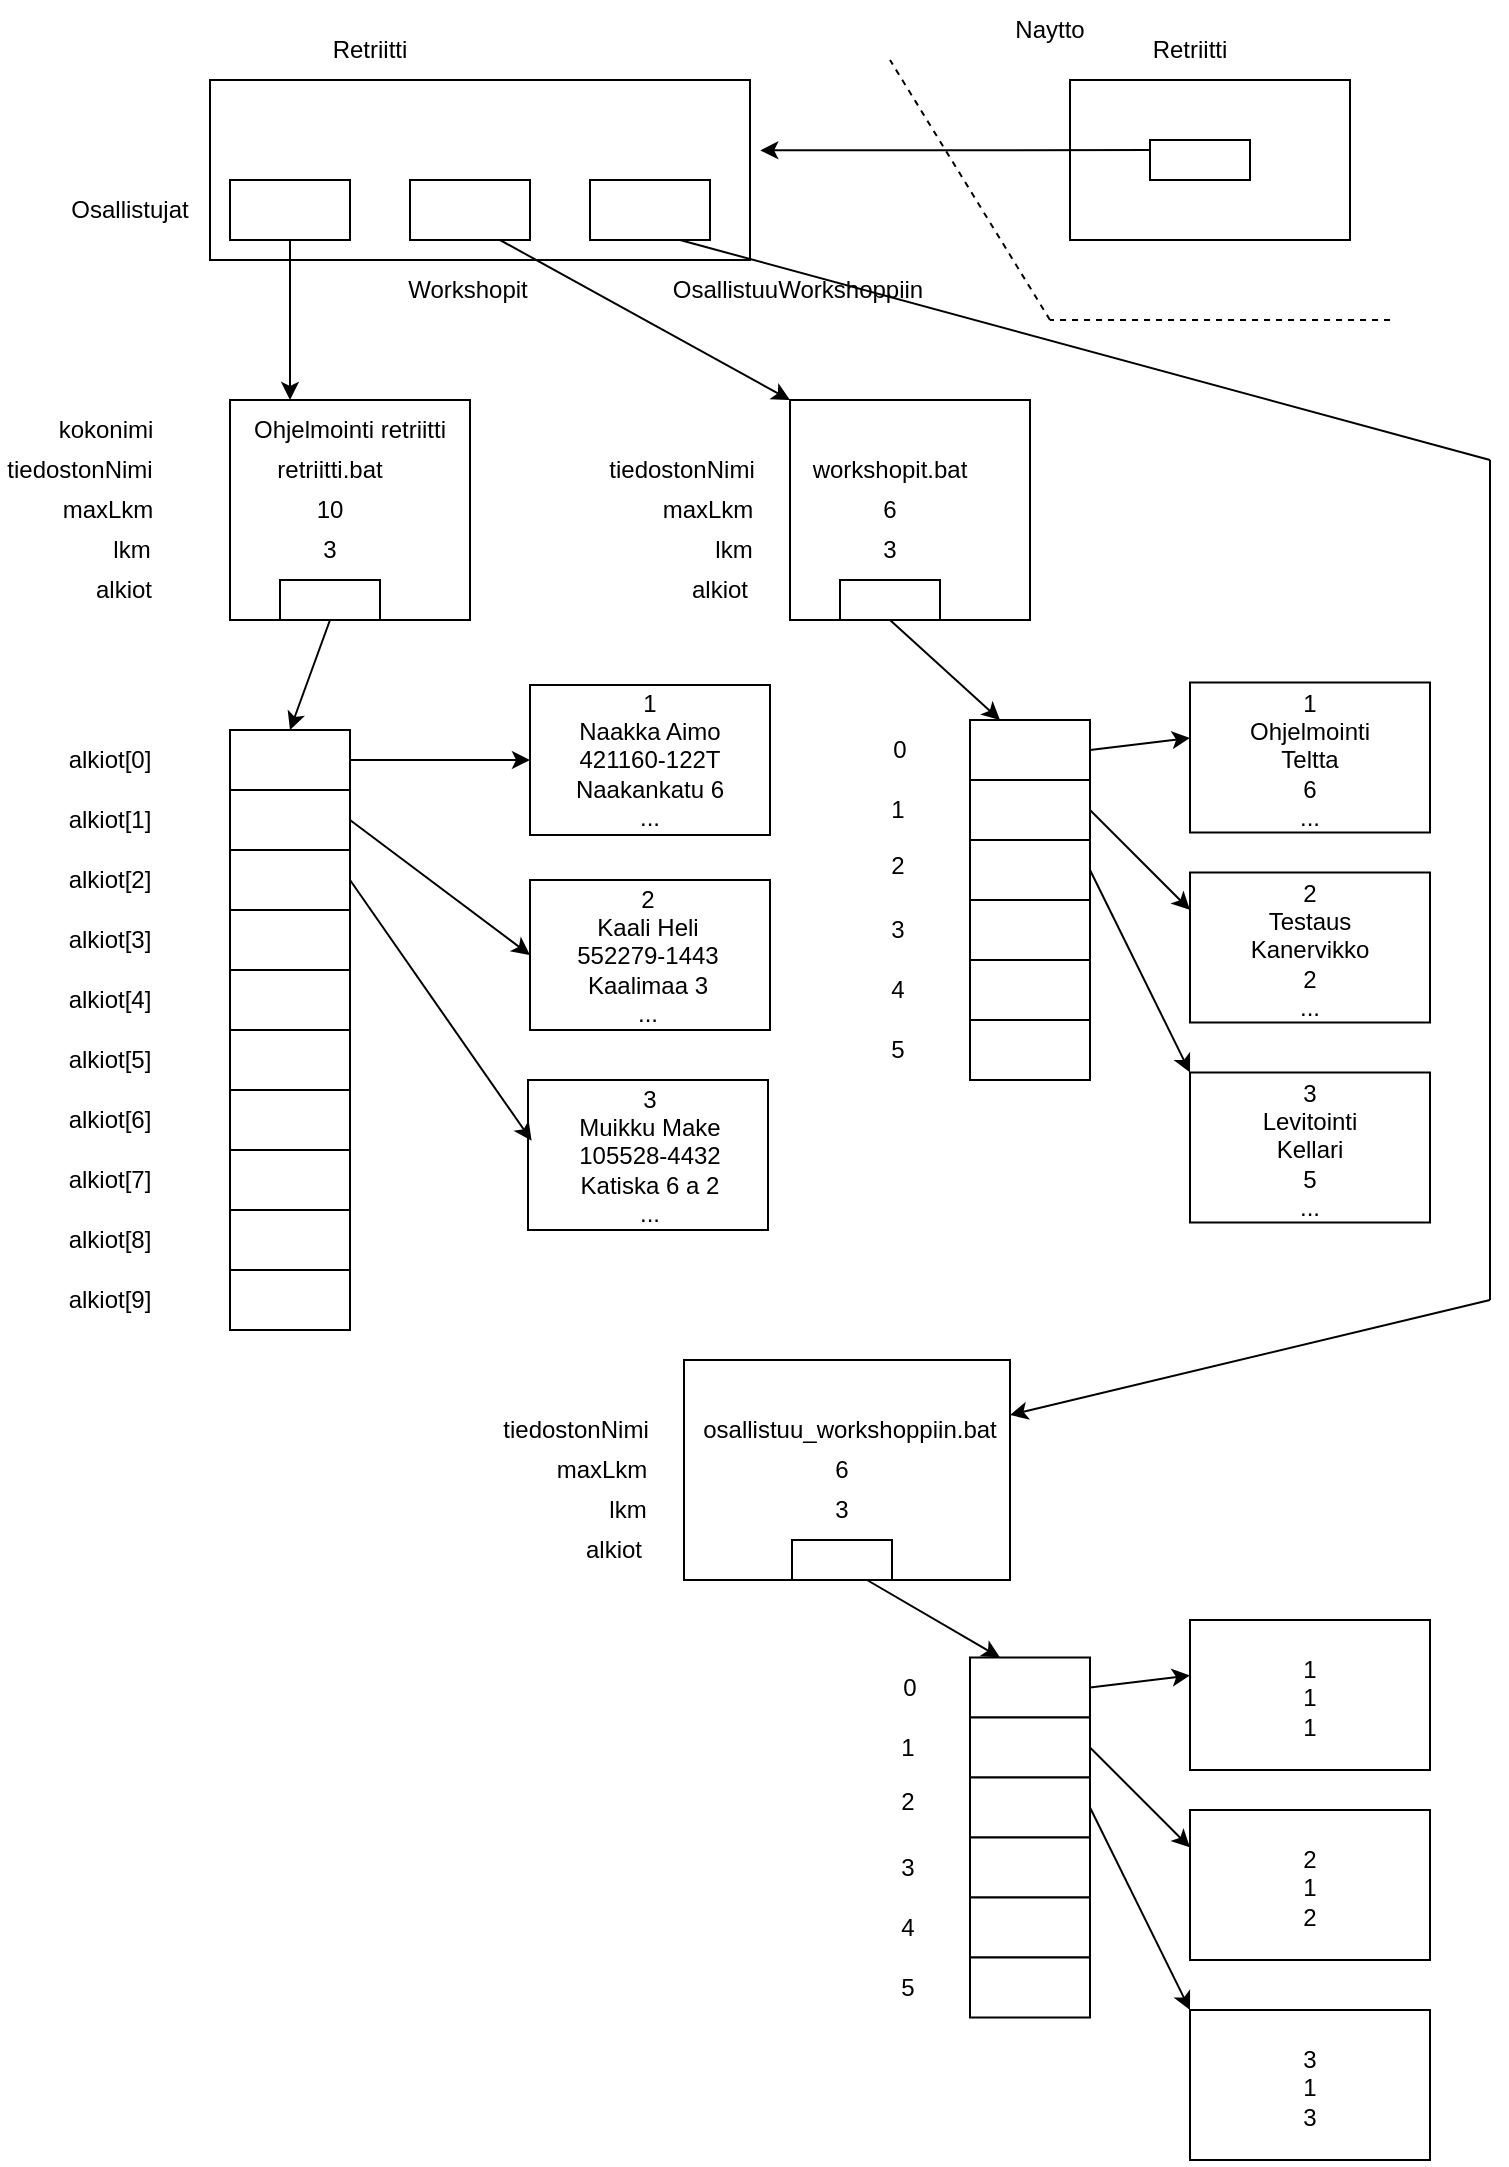 <mxfile version="16.5.1" type="device"><diagram id="Mmqz316m3fJ7FH426WuO" name="Sivu-1"><mxGraphModel dx="1278" dy="649" grid="1" gridSize="10" guides="1" tooltips="1" connect="1" arrows="1" fold="1" page="1" pageScale="1" pageWidth="827" pageHeight="1169" math="0" shadow="0"><root><mxCell id="0"/><mxCell id="1" parent="0"/><mxCell id="rIq9WY1Twpq0BEaUXPf9-10" value="" style="rounded=0;whiteSpace=wrap;html=1;" parent="1" vertex="1"><mxGeometry x="160" y="240" width="120" height="110" as="geometry"/></mxCell><mxCell id="rIq9WY1Twpq0BEaUXPf9-1" value="" style="rounded=0;whiteSpace=wrap;html=1;" parent="1" vertex="1"><mxGeometry x="150" y="80" width="270" height="90" as="geometry"/></mxCell><mxCell id="rIq9WY1Twpq0BEaUXPf9-2" value="Retriitti" style="text;html=1;strokeColor=none;fillColor=none;align=center;verticalAlign=middle;whiteSpace=wrap;rounded=0;" parent="1" vertex="1"><mxGeometry x="200" y="50" width="60" height="30" as="geometry"/></mxCell><mxCell id="rIq9WY1Twpq0BEaUXPf9-3" value="" style="rounded=0;whiteSpace=wrap;html=1;" parent="1" vertex="1"><mxGeometry x="160" y="130" width="60" height="30" as="geometry"/></mxCell><mxCell id="rIq9WY1Twpq0BEaUXPf9-4" value="" style="rounded=0;whiteSpace=wrap;html=1;" parent="1" vertex="1"><mxGeometry x="250" y="130" width="60" height="30" as="geometry"/></mxCell><mxCell id="rIq9WY1Twpq0BEaUXPf9-5" value="Osallistujat" style="text;html=1;strokeColor=none;fillColor=none;align=center;verticalAlign=middle;whiteSpace=wrap;rounded=0;" parent="1" vertex="1"><mxGeometry x="80" y="130" width="60" height="30" as="geometry"/></mxCell><mxCell id="rIq9WY1Twpq0BEaUXPf9-6" value="Workshopit" style="text;html=1;strokeColor=none;fillColor=none;align=center;verticalAlign=middle;whiteSpace=wrap;rounded=0;" parent="1" vertex="1"><mxGeometry x="249" y="170" width="60" height="30" as="geometry"/></mxCell><mxCell id="rIq9WY1Twpq0BEaUXPf9-9" value="Ohjelmointi retriitti" style="text;html=1;strokeColor=none;fillColor=none;align=center;verticalAlign=middle;whiteSpace=wrap;rounded=0;" parent="1" vertex="1"><mxGeometry x="160" y="240" width="120" height="30" as="geometry"/></mxCell><mxCell id="rIq9WY1Twpq0BEaUXPf9-12" value="retriitti.bat" style="text;html=1;strokeColor=none;fillColor=none;align=center;verticalAlign=middle;whiteSpace=wrap;rounded=0;" parent="1" vertex="1"><mxGeometry x="180" y="260" width="60" height="30" as="geometry"/></mxCell><mxCell id="rIq9WY1Twpq0BEaUXPf9-14" value="10" style="text;html=1;strokeColor=none;fillColor=none;align=center;verticalAlign=middle;whiteSpace=wrap;rounded=0;" parent="1" vertex="1"><mxGeometry x="180" y="280" width="60" height="30" as="geometry"/></mxCell><mxCell id="rIq9WY1Twpq0BEaUXPf9-16" value="3" style="text;html=1;strokeColor=none;fillColor=none;align=center;verticalAlign=middle;whiteSpace=wrap;rounded=0;" parent="1" vertex="1"><mxGeometry x="180" y="300" width="60" height="30" as="geometry"/></mxCell><mxCell id="rIq9WY1Twpq0BEaUXPf9-19" value="" style="rounded=0;whiteSpace=wrap;html=1;" parent="1" vertex="1"><mxGeometry x="185" y="330" width="50" height="20" as="geometry"/></mxCell><mxCell id="rIq9WY1Twpq0BEaUXPf9-20" value="" style="endArrow=classic;html=1;rounded=0;entryX=0.25;entryY=0;entryDx=0;entryDy=0;" parent="1" source="rIq9WY1Twpq0BEaUXPf9-3" target="rIq9WY1Twpq0BEaUXPf9-9" edge="1"><mxGeometry width="50" height="50" relative="1" as="geometry"><mxPoint x="270" y="330" as="sourcePoint"/><mxPoint x="320" y="280" as="targetPoint"/></mxGeometry></mxCell><mxCell id="rIq9WY1Twpq0BEaUXPf9-21" value="" style="rounded=0;whiteSpace=wrap;html=1;" parent="1" vertex="1"><mxGeometry x="160" y="405" width="60" height="30" as="geometry"/></mxCell><mxCell id="rIq9WY1Twpq0BEaUXPf9-22" value="" style="rounded=0;whiteSpace=wrap;html=1;" parent="1" vertex="1"><mxGeometry x="160" y="435" width="60" height="30" as="geometry"/></mxCell><mxCell id="rIq9WY1Twpq0BEaUXPf9-23" value="" style="rounded=0;whiteSpace=wrap;html=1;" parent="1" vertex="1"><mxGeometry x="160" y="615" width="60" height="30" as="geometry"/></mxCell><mxCell id="rIq9WY1Twpq0BEaUXPf9-24" value="" style="rounded=0;whiteSpace=wrap;html=1;" parent="1" vertex="1"><mxGeometry x="160" y="465" width="60" height="30" as="geometry"/></mxCell><mxCell id="rIq9WY1Twpq0BEaUXPf9-25" value="" style="rounded=0;whiteSpace=wrap;html=1;" parent="1" vertex="1"><mxGeometry x="160" y="585" width="60" height="30" as="geometry"/></mxCell><mxCell id="rIq9WY1Twpq0BEaUXPf9-26" value="" style="rounded=0;whiteSpace=wrap;html=1;" parent="1" vertex="1"><mxGeometry x="160" y="495" width="60" height="30" as="geometry"/></mxCell><mxCell id="rIq9WY1Twpq0BEaUXPf9-27" value="" style="rounded=0;whiteSpace=wrap;html=1;" parent="1" vertex="1"><mxGeometry x="160" y="525" width="60" height="30" as="geometry"/></mxCell><mxCell id="rIq9WY1Twpq0BEaUXPf9-28" value="" style="rounded=0;whiteSpace=wrap;html=1;" parent="1" vertex="1"><mxGeometry x="160" y="555" width="60" height="30" as="geometry"/></mxCell><mxCell id="rIq9WY1Twpq0BEaUXPf9-30" value="" style="rounded=0;whiteSpace=wrap;html=1;" parent="1" vertex="1"><mxGeometry x="160" y="645" width="60" height="30" as="geometry"/></mxCell><mxCell id="rIq9WY1Twpq0BEaUXPf9-31" value="" style="rounded=0;whiteSpace=wrap;html=1;" parent="1" vertex="1"><mxGeometry x="160" y="675" width="60" height="30" as="geometry"/></mxCell><mxCell id="rIq9WY1Twpq0BEaUXPf9-32" value="alkiot[0]" style="text;html=1;strokeColor=none;fillColor=none;align=center;verticalAlign=middle;whiteSpace=wrap;rounded=0;" parent="1" vertex="1"><mxGeometry x="70" y="405" width="60" height="30" as="geometry"/></mxCell><mxCell id="rIq9WY1Twpq0BEaUXPf9-33" value="alkiot[1]" style="text;html=1;strokeColor=none;fillColor=none;align=center;verticalAlign=middle;whiteSpace=wrap;rounded=0;" parent="1" vertex="1"><mxGeometry x="70" y="435" width="60" height="30" as="geometry"/></mxCell><mxCell id="rIq9WY1Twpq0BEaUXPf9-34" value="alkiot[2]" style="text;html=1;strokeColor=none;fillColor=none;align=center;verticalAlign=middle;whiteSpace=wrap;rounded=0;" parent="1" vertex="1"><mxGeometry x="70" y="465" width="60" height="30" as="geometry"/></mxCell><mxCell id="rIq9WY1Twpq0BEaUXPf9-35" value="alkiot[3]" style="text;html=1;strokeColor=none;fillColor=none;align=center;verticalAlign=middle;whiteSpace=wrap;rounded=0;" parent="1" vertex="1"><mxGeometry x="70" y="495" width="60" height="30" as="geometry"/></mxCell><mxCell id="rIq9WY1Twpq0BEaUXPf9-36" value="alkiot[4]" style="text;html=1;strokeColor=none;fillColor=none;align=center;verticalAlign=middle;whiteSpace=wrap;rounded=0;" parent="1" vertex="1"><mxGeometry x="70" y="525" width="60" height="30" as="geometry"/></mxCell><mxCell id="rIq9WY1Twpq0BEaUXPf9-37" value="alkiot[5]" style="text;html=1;strokeColor=none;fillColor=none;align=center;verticalAlign=middle;whiteSpace=wrap;rounded=0;" parent="1" vertex="1"><mxGeometry x="70" y="555" width="60" height="30" as="geometry"/></mxCell><mxCell id="rIq9WY1Twpq0BEaUXPf9-38" value="alkiot[6]" style="text;html=1;strokeColor=none;fillColor=none;align=center;verticalAlign=middle;whiteSpace=wrap;rounded=0;" parent="1" vertex="1"><mxGeometry x="70" y="585" width="60" height="30" as="geometry"/></mxCell><mxCell id="rIq9WY1Twpq0BEaUXPf9-39" value="alkiot[7]" style="text;html=1;strokeColor=none;fillColor=none;align=center;verticalAlign=middle;whiteSpace=wrap;rounded=0;" parent="1" vertex="1"><mxGeometry x="70" y="615" width="60" height="30" as="geometry"/></mxCell><mxCell id="rIq9WY1Twpq0BEaUXPf9-40" value="alkiot[8]" style="text;html=1;strokeColor=none;fillColor=none;align=center;verticalAlign=middle;whiteSpace=wrap;rounded=0;" parent="1" vertex="1"><mxGeometry x="70" y="645" width="60" height="30" as="geometry"/></mxCell><mxCell id="rIq9WY1Twpq0BEaUXPf9-41" value="alkiot[9]" style="text;html=1;strokeColor=none;fillColor=none;align=center;verticalAlign=middle;whiteSpace=wrap;rounded=0;" parent="1" vertex="1"><mxGeometry x="70" y="675" width="60" height="30" as="geometry"/></mxCell><mxCell id="rIq9WY1Twpq0BEaUXPf9-42" value="" style="rounded=0;whiteSpace=wrap;html=1;" parent="1" vertex="1"><mxGeometry x="310" y="382.5" width="120" height="75" as="geometry"/></mxCell><mxCell id="rIq9WY1Twpq0BEaUXPf9-43" value="1&lt;br&gt;Naakka Aimo&lt;br&gt;421160-122T&lt;br&gt;Naakankatu 6&lt;br&gt;..." style="text;html=1;strokeColor=none;fillColor=none;align=center;verticalAlign=middle;whiteSpace=wrap;rounded=0;" parent="1" vertex="1"><mxGeometry x="325" y="390" width="90" height="60" as="geometry"/></mxCell><mxCell id="rIq9WY1Twpq0BEaUXPf9-44" value="" style="endArrow=classic;html=1;rounded=0;exitX=0.5;exitY=1;exitDx=0;exitDy=0;entryX=0.5;entryY=0;entryDx=0;entryDy=0;" parent="1" source="rIq9WY1Twpq0BEaUXPf9-19" target="rIq9WY1Twpq0BEaUXPf9-21" edge="1"><mxGeometry width="50" height="50" relative="1" as="geometry"><mxPoint x="370" y="490" as="sourcePoint"/><mxPoint x="420" y="440" as="targetPoint"/></mxGeometry></mxCell><mxCell id="rIq9WY1Twpq0BEaUXPf9-45" value="" style="endArrow=classic;html=1;rounded=0;entryX=0;entryY=0.5;entryDx=0;entryDy=0;" parent="1" source="rIq9WY1Twpq0BEaUXPf9-21" target="rIq9WY1Twpq0BEaUXPf9-42" edge="1"><mxGeometry width="50" height="50" relative="1" as="geometry"><mxPoint x="370" y="490" as="sourcePoint"/><mxPoint x="420" y="440" as="targetPoint"/></mxGeometry></mxCell><mxCell id="rIq9WY1Twpq0BEaUXPf9-46" value="" style="rounded=0;whiteSpace=wrap;html=1;" parent="1" vertex="1"><mxGeometry x="310" y="480" width="120" height="75" as="geometry"/></mxCell><mxCell id="rIq9WY1Twpq0BEaUXPf9-47" value="2&lt;br&gt;Kaali Heli&lt;br&gt;552279-1443&lt;br&gt;Kaalimaa 3&lt;br&gt;..." style="text;html=1;strokeColor=none;fillColor=none;align=center;verticalAlign=middle;whiteSpace=wrap;rounded=0;" parent="1" vertex="1"><mxGeometry x="324" y="487.5" width="90" height="60" as="geometry"/></mxCell><mxCell id="rIq9WY1Twpq0BEaUXPf9-48" value="" style="endArrow=classic;html=1;rounded=0;exitX=1;exitY=0.5;exitDx=0;exitDy=0;entryX=0;entryY=0.5;entryDx=0;entryDy=0;" parent="1" source="rIq9WY1Twpq0BEaUXPf9-22" target="rIq9WY1Twpq0BEaUXPf9-46" edge="1"><mxGeometry width="50" height="50" relative="1" as="geometry"><mxPoint x="370" y="480" as="sourcePoint"/><mxPoint x="420" y="430" as="targetPoint"/></mxGeometry></mxCell><mxCell id="rIq9WY1Twpq0BEaUXPf9-49" value="" style="rounded=0;whiteSpace=wrap;html=1;" parent="1" vertex="1"><mxGeometry x="309" y="580" width="120" height="75" as="geometry"/></mxCell><mxCell id="rIq9WY1Twpq0BEaUXPf9-50" value="3&lt;br&gt;Muikku Make&lt;br&gt;105528-4432&lt;br&gt;Katiska 6 a 2&lt;br&gt;..." style="text;html=1;strokeColor=none;fillColor=none;align=center;verticalAlign=middle;whiteSpace=wrap;rounded=0;" parent="1" vertex="1"><mxGeometry x="325" y="587.5" width="90" height="60" as="geometry"/></mxCell><mxCell id="rIq9WY1Twpq0BEaUXPf9-51" value="" style="rounded=0;whiteSpace=wrap;html=1;" parent="1" vertex="1"><mxGeometry x="440" y="240" width="120" height="110" as="geometry"/></mxCell><mxCell id="rIq9WY1Twpq0BEaUXPf9-52" value="tiedostonNimi" style="text;html=1;strokeColor=none;fillColor=none;align=center;verticalAlign=middle;whiteSpace=wrap;rounded=0;" parent="1" vertex="1"><mxGeometry x="356" y="260" width="60" height="30" as="geometry"/></mxCell><mxCell id="rIq9WY1Twpq0BEaUXPf9-8" value="kokonimi" style="text;html=1;strokeColor=none;fillColor=none;align=center;verticalAlign=middle;whiteSpace=wrap;rounded=0;" parent="1" vertex="1"><mxGeometry x="68" y="240" width="60" height="30" as="geometry"/></mxCell><mxCell id="rIq9WY1Twpq0BEaUXPf9-11" value="tiedostonNimi" style="text;html=1;strokeColor=none;fillColor=none;align=center;verticalAlign=middle;whiteSpace=wrap;rounded=0;" parent="1" vertex="1"><mxGeometry x="45" y="260" width="80" height="30" as="geometry"/></mxCell><mxCell id="rIq9WY1Twpq0BEaUXPf9-13" value="maxLkm&lt;span style=&quot;color: rgba(0 , 0 , 0 , 0) ; font-family: monospace ; font-size: 0px&quot;&gt;%3CmxGraphModel%3E%3Croot%3E%3CmxCell%20id%3D%220%22%2F%3E%3CmxCell%20id%3D%221%22%20parent%3D%220%22%2F%3E%3CmxCell%20id%3D%222%22%20value%3D%22%22%20style%3D%22rounded%3D0%3BwhiteSpace%3Dwrap%3Bhtml%3D1%3B%22%20vertex%3D%221%22%20parent%3D%221%22%3E%3CmxGeometry%20x%3D%22170%22%20y%3D%22320%22%20width%3D%2260%22%20height%3D%2230%22%20as%3D%22geometry%22%2F%3E%3C%2FmxCell%3E%3C%2Froot%3E%3C%2FmxGraphModel%3E&lt;/span&gt;" style="text;html=1;strokeColor=none;fillColor=none;align=center;verticalAlign=middle;whiteSpace=wrap;rounded=0;" parent="1" vertex="1"><mxGeometry x="69" y="280" width="60" height="30" as="geometry"/></mxCell><mxCell id="rIq9WY1Twpq0BEaUXPf9-15" value="lkm" style="text;html=1;strokeColor=none;fillColor=none;align=center;verticalAlign=middle;whiteSpace=wrap;rounded=0;" parent="1" vertex="1"><mxGeometry x="81" y="300" width="60" height="30" as="geometry"/></mxCell><mxCell id="rIq9WY1Twpq0BEaUXPf9-17" value="alkiot" style="text;html=1;strokeColor=none;fillColor=none;align=center;verticalAlign=middle;whiteSpace=wrap;rounded=0;" parent="1" vertex="1"><mxGeometry x="77" y="320" width="60" height="30" as="geometry"/></mxCell><mxCell id="rIq9WY1Twpq0BEaUXPf9-53" value="maxLkm&lt;span style=&quot;color: rgba(0 , 0 , 0 , 0) ; font-family: monospace ; font-size: 0px&quot;&gt;%3CmxGraphModel%3E%3Croot%3E%3CmxCell%20id%3D%220%22%2F%3E%3CmxCell%20id%3D%221%22%20parent%3D%220%22%2F%3E%3CmxCell%20id%3D%222%22%20value%3D%22%22%20style%3D%22rounded%3D0%3BwhiteSpace%3Dwrap%3Bhtml%3D1%3B%22%20vertex%3D%221%22%20parent%3D%221%22%3E%3CmxGeometry%20x%3D%22170%22%20y%3D%22320%22%20width%3D%2260%22%20height%3D%2230%22%20as%3D%22geometry%22%2F%3E%3C%2FmxCell%3E%3C%2Froot%3E%3C%2FmxGraphModel%3E&lt;/span&gt;" style="text;html=1;strokeColor=none;fillColor=none;align=center;verticalAlign=middle;whiteSpace=wrap;rounded=0;" parent="1" vertex="1"><mxGeometry x="369" y="280" width="60" height="30" as="geometry"/></mxCell><mxCell id="rIq9WY1Twpq0BEaUXPf9-54" value="lkm" style="text;html=1;strokeColor=none;fillColor=none;align=center;verticalAlign=middle;whiteSpace=wrap;rounded=0;" parent="1" vertex="1"><mxGeometry x="382" y="300" width="60" height="30" as="geometry"/></mxCell><mxCell id="rIq9WY1Twpq0BEaUXPf9-55" value="alkiot" style="text;html=1;strokeColor=none;fillColor=none;align=center;verticalAlign=middle;whiteSpace=wrap;rounded=0;" parent="1" vertex="1"><mxGeometry x="375" y="320" width="60" height="30" as="geometry"/></mxCell><mxCell id="rIq9WY1Twpq0BEaUXPf9-56" value="workshopit.bat" style="text;html=1;strokeColor=none;fillColor=none;align=center;verticalAlign=middle;whiteSpace=wrap;rounded=0;" parent="1" vertex="1"><mxGeometry x="460" y="260" width="60" height="30" as="geometry"/></mxCell><mxCell id="rIq9WY1Twpq0BEaUXPf9-57" value="6" style="text;html=1;strokeColor=none;fillColor=none;align=center;verticalAlign=middle;whiteSpace=wrap;rounded=0;" parent="1" vertex="1"><mxGeometry x="460" y="280" width="60" height="30" as="geometry"/></mxCell><mxCell id="rIq9WY1Twpq0BEaUXPf9-58" value="3" style="text;html=1;strokeColor=none;fillColor=none;align=center;verticalAlign=middle;whiteSpace=wrap;rounded=0;" parent="1" vertex="1"><mxGeometry x="460" y="300" width="60" height="30" as="geometry"/></mxCell><mxCell id="rIq9WY1Twpq0BEaUXPf9-59" value="" style="rounded=0;whiteSpace=wrap;html=1;" parent="1" vertex="1"><mxGeometry x="465" y="330" width="50" height="20" as="geometry"/></mxCell><mxCell id="rIq9WY1Twpq0BEaUXPf9-60" value="" style="rounded=0;whiteSpace=wrap;html=1;" parent="1" vertex="1"><mxGeometry x="530" y="400" width="60" height="30" as="geometry"/></mxCell><mxCell id="rIq9WY1Twpq0BEaUXPf9-61" value="" style="rounded=0;whiteSpace=wrap;html=1;" parent="1" vertex="1"><mxGeometry x="530" y="430" width="60" height="30" as="geometry"/></mxCell><mxCell id="rIq9WY1Twpq0BEaUXPf9-62" value="" style="rounded=0;whiteSpace=wrap;html=1;" parent="1" vertex="1"><mxGeometry x="530" y="460" width="60" height="30" as="geometry"/></mxCell><mxCell id="rIq9WY1Twpq0BEaUXPf9-63" value="" style="rounded=0;whiteSpace=wrap;html=1;" parent="1" vertex="1"><mxGeometry x="530" y="490" width="60" height="30" as="geometry"/></mxCell><mxCell id="rIq9WY1Twpq0BEaUXPf9-64" value="" style="rounded=0;whiteSpace=wrap;html=1;" parent="1" vertex="1"><mxGeometry x="530" y="520" width="60" height="30" as="geometry"/></mxCell><mxCell id="rIq9WY1Twpq0BEaUXPf9-65" value="" style="rounded=0;whiteSpace=wrap;html=1;" parent="1" vertex="1"><mxGeometry x="530" y="550" width="60" height="30" as="geometry"/></mxCell><mxCell id="rIq9WY1Twpq0BEaUXPf9-66" value="0" style="text;html=1;strokeColor=none;fillColor=none;align=center;verticalAlign=middle;whiteSpace=wrap;rounded=0;" parent="1" vertex="1"><mxGeometry x="465" y="400" width="60" height="30" as="geometry"/></mxCell><mxCell id="rIq9WY1Twpq0BEaUXPf9-68" value="2" style="text;html=1;strokeColor=none;fillColor=none;align=center;verticalAlign=middle;whiteSpace=wrap;rounded=0;" parent="1" vertex="1"><mxGeometry x="464" y="457.5" width="60" height="30" as="geometry"/></mxCell><mxCell id="rIq9WY1Twpq0BEaUXPf9-69" value="3" style="text;html=1;strokeColor=none;fillColor=none;align=center;verticalAlign=middle;whiteSpace=wrap;rounded=0;" parent="1" vertex="1"><mxGeometry x="464" y="490" width="60" height="30" as="geometry"/></mxCell><mxCell id="rIq9WY1Twpq0BEaUXPf9-70" value="4" style="text;html=1;strokeColor=none;fillColor=none;align=center;verticalAlign=middle;whiteSpace=wrap;rounded=0;" parent="1" vertex="1"><mxGeometry x="464" y="520" width="60" height="30" as="geometry"/></mxCell><mxCell id="rIq9WY1Twpq0BEaUXPf9-71" value="5" style="text;html=1;strokeColor=none;fillColor=none;align=center;verticalAlign=middle;whiteSpace=wrap;rounded=0;" parent="1" vertex="1"><mxGeometry x="464" y="550" width="60" height="30" as="geometry"/></mxCell><mxCell id="rIq9WY1Twpq0BEaUXPf9-75" value="1" style="text;html=1;strokeColor=none;fillColor=none;align=center;verticalAlign=middle;whiteSpace=wrap;rounded=0;" parent="1" vertex="1"><mxGeometry x="464" y="430" width="60" height="30" as="geometry"/></mxCell><mxCell id="rIq9WY1Twpq0BEaUXPf9-76" value="" style="rounded=0;whiteSpace=wrap;html=1;" parent="1" vertex="1"><mxGeometry x="640" y="381.25" width="120" height="75" as="geometry"/></mxCell><mxCell id="rIq9WY1Twpq0BEaUXPf9-77" value="1&lt;br&gt;Ohjelmointi&lt;br&gt;Teltta&lt;br&gt;6&lt;br&gt;..." style="text;html=1;strokeColor=none;fillColor=none;align=center;verticalAlign=middle;whiteSpace=wrap;rounded=0;" parent="1" vertex="1"><mxGeometry x="670" y="381.25" width="60" height="77.5" as="geometry"/></mxCell><mxCell id="rIq9WY1Twpq0BEaUXPf9-79" value="" style="rounded=0;whiteSpace=wrap;html=1;" parent="1" vertex="1"><mxGeometry x="640" y="476.25" width="120" height="75" as="geometry"/></mxCell><mxCell id="rIq9WY1Twpq0BEaUXPf9-80" value="2&lt;br&gt;Testaus&lt;br&gt;Kanervikko&lt;br&gt;2&lt;br&gt;..." style="text;html=1;strokeColor=none;fillColor=none;align=center;verticalAlign=middle;whiteSpace=wrap;rounded=0;" parent="1" vertex="1"><mxGeometry x="670" y="476.25" width="60" height="77.5" as="geometry"/></mxCell><mxCell id="rIq9WY1Twpq0BEaUXPf9-81" value="" style="rounded=0;whiteSpace=wrap;html=1;" parent="1" vertex="1"><mxGeometry x="640" y="576.25" width="120" height="75" as="geometry"/></mxCell><mxCell id="rIq9WY1Twpq0BEaUXPf9-82" value="3&lt;br&gt;Levitointi&lt;br&gt;Kellari&lt;br&gt;5&lt;br&gt;..." style="text;html=1;strokeColor=none;fillColor=none;align=center;verticalAlign=middle;whiteSpace=wrap;rounded=0;" parent="1" vertex="1"><mxGeometry x="670" y="576.25" width="60" height="77.5" as="geometry"/></mxCell><mxCell id="rIq9WY1Twpq0BEaUXPf9-83" value="" style="endArrow=classic;html=1;rounded=0;exitX=0.75;exitY=1;exitDx=0;exitDy=0;entryX=0;entryY=0;entryDx=0;entryDy=0;" parent="1" source="rIq9WY1Twpq0BEaUXPf9-4" target="rIq9WY1Twpq0BEaUXPf9-51" edge="1"><mxGeometry width="50" height="50" relative="1" as="geometry"><mxPoint x="540" y="460" as="sourcePoint"/><mxPoint x="590" y="410" as="targetPoint"/></mxGeometry></mxCell><mxCell id="rIq9WY1Twpq0BEaUXPf9-84" value="" style="endArrow=classic;html=1;rounded=0;exitX=0.5;exitY=1;exitDx=0;exitDy=0;entryX=0.25;entryY=0;entryDx=0;entryDy=0;" parent="1" source="rIq9WY1Twpq0BEaUXPf9-59" target="rIq9WY1Twpq0BEaUXPf9-60" edge="1"><mxGeometry width="50" height="50" relative="1" as="geometry"><mxPoint x="540" y="460" as="sourcePoint"/><mxPoint x="590" y="410" as="targetPoint"/></mxGeometry></mxCell><mxCell id="rIq9WY1Twpq0BEaUXPf9-86" value="" style="endArrow=classic;html=1;rounded=0;exitX=1;exitY=0.5;exitDx=0;exitDy=0;" parent="1" edge="1"><mxGeometry width="50" height="50" relative="1" as="geometry"><mxPoint x="590" y="415" as="sourcePoint"/><mxPoint x="640" y="409" as="targetPoint"/></mxGeometry></mxCell><mxCell id="rIq9WY1Twpq0BEaUXPf9-87" value="" style="endArrow=classic;html=1;rounded=0;entryX=0;entryY=0.25;entryDx=0;entryDy=0;exitX=1;exitY=0.5;exitDx=0;exitDy=0;" parent="1" source="rIq9WY1Twpq0BEaUXPf9-61" target="rIq9WY1Twpq0BEaUXPf9-79" edge="1"><mxGeometry width="50" height="50" relative="1" as="geometry"><mxPoint x="600" y="425" as="sourcePoint"/><mxPoint x="677.96" y="418.825" as="targetPoint"/></mxGeometry></mxCell><mxCell id="rIq9WY1Twpq0BEaUXPf9-88" value="" style="endArrow=classic;html=1;rounded=0;entryX=0;entryY=0;entryDx=0;entryDy=0;exitX=1;exitY=0.5;exitDx=0;exitDy=0;" parent="1" source="rIq9WY1Twpq0BEaUXPf9-62" target="rIq9WY1Twpq0BEaUXPf9-81" edge="1"><mxGeometry width="50" height="50" relative="1" as="geometry"><mxPoint x="610" y="435" as="sourcePoint"/><mxPoint x="687.96" y="428.825" as="targetPoint"/></mxGeometry></mxCell><mxCell id="rIq9WY1Twpq0BEaUXPf9-89" value="" style="rounded=0;whiteSpace=wrap;html=1;" parent="1" vertex="1"><mxGeometry x="580" y="80" width="140" height="80" as="geometry"/></mxCell><mxCell id="rIq9WY1Twpq0BEaUXPf9-90" value="" style="endArrow=none;dashed=1;html=1;rounded=0;" parent="1" edge="1"><mxGeometry width="50" height="50" relative="1" as="geometry"><mxPoint x="570" y="200" as="sourcePoint"/><mxPoint x="490" y="70" as="targetPoint"/></mxGeometry></mxCell><mxCell id="rIq9WY1Twpq0BEaUXPf9-91" value="" style="endArrow=none;dashed=1;html=1;rounded=0;" parent="1" edge="1"><mxGeometry width="50" height="50" relative="1" as="geometry"><mxPoint x="740" y="200" as="sourcePoint"/><mxPoint x="570" y="200" as="targetPoint"/></mxGeometry></mxCell><mxCell id="rIq9WY1Twpq0BEaUXPf9-92" value="Naytto" style="text;html=1;strokeColor=none;fillColor=none;align=center;verticalAlign=middle;whiteSpace=wrap;rounded=0;" parent="1" vertex="1"><mxGeometry x="540" y="40" width="60" height="30" as="geometry"/></mxCell><mxCell id="rIq9WY1Twpq0BEaUXPf9-93" value="" style="rounded=0;whiteSpace=wrap;html=1;" parent="1" vertex="1"><mxGeometry x="620" y="110" width="50" height="20" as="geometry"/></mxCell><mxCell id="rIq9WY1Twpq0BEaUXPf9-94" value="" style="endArrow=classic;html=1;rounded=0;entryX=1.019;entryY=0.391;entryDx=0;entryDy=0;entryPerimeter=0;exitX=0;exitY=0.25;exitDx=0;exitDy=0;" parent="1" source="rIq9WY1Twpq0BEaUXPf9-93" target="rIq9WY1Twpq0BEaUXPf9-1" edge="1"><mxGeometry width="50" height="50" relative="1" as="geometry"><mxPoint x="570" y="160" as="sourcePoint"/><mxPoint x="620" y="110" as="targetPoint"/></mxGeometry></mxCell><mxCell id="rIq9WY1Twpq0BEaUXPf9-95" value="Retriitti" style="text;html=1;strokeColor=none;fillColor=none;align=center;verticalAlign=middle;whiteSpace=wrap;rounded=0;" parent="1" vertex="1"><mxGeometry x="610" y="50" width="60" height="30" as="geometry"/></mxCell><mxCell id="EauTT6OgbTiiu4kWLFgU-1" value="" style="rounded=0;whiteSpace=wrap;html=1;" parent="1" vertex="1"><mxGeometry x="340" y="130" width="60" height="30" as="geometry"/></mxCell><mxCell id="EauTT6OgbTiiu4kWLFgU-2" value="OsallistuuWorkshoppiin" style="text;html=1;strokeColor=none;fillColor=none;align=center;verticalAlign=middle;whiteSpace=wrap;rounded=0;" parent="1" vertex="1"><mxGeometry x="414" y="170" width="60" height="30" as="geometry"/></mxCell><mxCell id="EauTT6OgbTiiu4kWLFgU-3" value="" style="rounded=0;whiteSpace=wrap;html=1;" parent="1" vertex="1"><mxGeometry x="387" y="720" width="163" height="110" as="geometry"/></mxCell><mxCell id="EauTT6OgbTiiu4kWLFgU-4" value="tiedostonNimi" style="text;html=1;strokeColor=none;fillColor=none;align=center;verticalAlign=middle;whiteSpace=wrap;rounded=0;" parent="1" vertex="1"><mxGeometry x="303" y="740" width="60" height="30" as="geometry"/></mxCell><mxCell id="EauTT6OgbTiiu4kWLFgU-5" value="maxLkm&lt;span style=&quot;color: rgba(0 , 0 , 0 , 0) ; font-family: monospace ; font-size: 0px&quot;&gt;%3CmxGraphModel%3E%3Croot%3E%3CmxCell%20id%3D%220%22%2F%3E%3CmxCell%20id%3D%221%22%20parent%3D%220%22%2F%3E%3CmxCell%20id%3D%222%22%20value%3D%22%22%20style%3D%22rounded%3D0%3BwhiteSpace%3Dwrap%3Bhtml%3D1%3B%22%20vertex%3D%221%22%20parent%3D%221%22%3E%3CmxGeometry%20x%3D%22170%22%20y%3D%22320%22%20width%3D%2260%22%20height%3D%2230%22%20as%3D%22geometry%22%2F%3E%3C%2FmxCell%3E%3C%2Froot%3E%3C%2FmxGraphModel%3E&lt;/span&gt;" style="text;html=1;strokeColor=none;fillColor=none;align=center;verticalAlign=middle;whiteSpace=wrap;rounded=0;" parent="1" vertex="1"><mxGeometry x="316" y="760" width="60" height="30" as="geometry"/></mxCell><mxCell id="EauTT6OgbTiiu4kWLFgU-6" value="lkm" style="text;html=1;strokeColor=none;fillColor=none;align=center;verticalAlign=middle;whiteSpace=wrap;rounded=0;" parent="1" vertex="1"><mxGeometry x="329" y="780" width="60" height="30" as="geometry"/></mxCell><mxCell id="EauTT6OgbTiiu4kWLFgU-7" value="alkiot" style="text;html=1;strokeColor=none;fillColor=none;align=center;verticalAlign=middle;whiteSpace=wrap;rounded=0;" parent="1" vertex="1"><mxGeometry x="322" y="800" width="60" height="30" as="geometry"/></mxCell><mxCell id="EauTT6OgbTiiu4kWLFgU-8" value="osallistuu_workshoppiin.bat" style="text;html=1;strokeColor=none;fillColor=none;align=center;verticalAlign=middle;whiteSpace=wrap;rounded=0;" parent="1" vertex="1"><mxGeometry x="440" y="740" width="60" height="30" as="geometry"/></mxCell><mxCell id="EauTT6OgbTiiu4kWLFgU-9" value="6" style="text;html=1;strokeColor=none;fillColor=none;align=center;verticalAlign=middle;whiteSpace=wrap;rounded=0;" parent="1" vertex="1"><mxGeometry x="436" y="760" width="60" height="30" as="geometry"/></mxCell><mxCell id="EauTT6OgbTiiu4kWLFgU-10" value="3" style="text;html=1;strokeColor=none;fillColor=none;align=center;verticalAlign=middle;whiteSpace=wrap;rounded=0;" parent="1" vertex="1"><mxGeometry x="436" y="780" width="60" height="30" as="geometry"/></mxCell><mxCell id="EauTT6OgbTiiu4kWLFgU-11" value="" style="rounded=0;whiteSpace=wrap;html=1;" parent="1" vertex="1"><mxGeometry x="441" y="810" width="50" height="20" as="geometry"/></mxCell><mxCell id="EauTT6OgbTiiu4kWLFgU-13" value="" style="endArrow=classic;html=1;rounded=0;exitX=1;exitY=0.5;exitDx=0;exitDy=0;entryX=0.015;entryY=0.405;entryDx=0;entryDy=0;entryPerimeter=0;" parent="1" source="rIq9WY1Twpq0BEaUXPf9-24" target="rIq9WY1Twpq0BEaUXPf9-49" edge="1"><mxGeometry width="50" height="50" relative="1" as="geometry"><mxPoint x="390" y="490" as="sourcePoint"/><mxPoint x="440" y="440" as="targetPoint"/></mxGeometry></mxCell><mxCell id="EauTT6OgbTiiu4kWLFgU-14" value="" style="rounded=0;whiteSpace=wrap;html=1;" parent="1" vertex="1"><mxGeometry x="530" y="868.75" width="60" height="30" as="geometry"/></mxCell><mxCell id="EauTT6OgbTiiu4kWLFgU-15" value="" style="rounded=0;whiteSpace=wrap;html=1;" parent="1" vertex="1"><mxGeometry x="530" y="898.75" width="60" height="30" as="geometry"/></mxCell><mxCell id="EauTT6OgbTiiu4kWLFgU-16" value="" style="rounded=0;whiteSpace=wrap;html=1;" parent="1" vertex="1"><mxGeometry x="530" y="928.75" width="60" height="30" as="geometry"/></mxCell><mxCell id="EauTT6OgbTiiu4kWLFgU-17" value="" style="rounded=0;whiteSpace=wrap;html=1;" parent="1" vertex="1"><mxGeometry x="530" y="958.75" width="60" height="30" as="geometry"/></mxCell><mxCell id="EauTT6OgbTiiu4kWLFgU-18" value="" style="rounded=0;whiteSpace=wrap;html=1;" parent="1" vertex="1"><mxGeometry x="530" y="988.75" width="60" height="30" as="geometry"/></mxCell><mxCell id="EauTT6OgbTiiu4kWLFgU-19" value="" style="rounded=0;whiteSpace=wrap;html=1;" parent="1" vertex="1"><mxGeometry x="530" y="1018.75" width="60" height="30" as="geometry"/></mxCell><mxCell id="EauTT6OgbTiiu4kWLFgU-20" value="" style="rounded=0;whiteSpace=wrap;html=1;" parent="1" vertex="1"><mxGeometry x="640" y="850" width="120" height="75" as="geometry"/></mxCell><mxCell id="EauTT6OgbTiiu4kWLFgU-21" value="1&lt;br&gt;1&lt;br&gt;1" style="text;html=1;strokeColor=none;fillColor=none;align=center;verticalAlign=middle;whiteSpace=wrap;rounded=0;" parent="1" vertex="1"><mxGeometry x="670" y="850" width="60" height="77.5" as="geometry"/></mxCell><mxCell id="EauTT6OgbTiiu4kWLFgU-22" value="" style="rounded=0;whiteSpace=wrap;html=1;" parent="1" vertex="1"><mxGeometry x="640" y="945" width="120" height="75" as="geometry"/></mxCell><mxCell id="EauTT6OgbTiiu4kWLFgU-23" value="2&lt;br&gt;1&lt;br&gt;2" style="text;html=1;strokeColor=none;fillColor=none;align=center;verticalAlign=middle;whiteSpace=wrap;rounded=0;" parent="1" vertex="1"><mxGeometry x="670" y="945" width="60" height="77.5" as="geometry"/></mxCell><mxCell id="EauTT6OgbTiiu4kWLFgU-24" value="" style="rounded=0;whiteSpace=wrap;html=1;" parent="1" vertex="1"><mxGeometry x="640" y="1045" width="120" height="75" as="geometry"/></mxCell><mxCell id="EauTT6OgbTiiu4kWLFgU-25" value="3&lt;br&gt;1&lt;br&gt;3" style="text;html=1;strokeColor=none;fillColor=none;align=center;verticalAlign=middle;whiteSpace=wrap;rounded=0;" parent="1" vertex="1"><mxGeometry x="670" y="1045" width="60" height="77.5" as="geometry"/></mxCell><mxCell id="EauTT6OgbTiiu4kWLFgU-26" value="" style="endArrow=classic;html=1;rounded=0;exitX=1;exitY=0.5;exitDx=0;exitDy=0;" parent="1" edge="1"><mxGeometry width="50" height="50" relative="1" as="geometry"><mxPoint x="590" y="883.75" as="sourcePoint"/><mxPoint x="640" y="877.75" as="targetPoint"/></mxGeometry></mxCell><mxCell id="EauTT6OgbTiiu4kWLFgU-27" value="" style="endArrow=classic;html=1;rounded=0;entryX=0;entryY=0.25;entryDx=0;entryDy=0;exitX=1;exitY=0.5;exitDx=0;exitDy=0;" parent="1" source="EauTT6OgbTiiu4kWLFgU-15" target="EauTT6OgbTiiu4kWLFgU-22" edge="1"><mxGeometry width="50" height="50" relative="1" as="geometry"><mxPoint x="600" y="893.75" as="sourcePoint"/><mxPoint x="677.96" y="887.575" as="targetPoint"/></mxGeometry></mxCell><mxCell id="EauTT6OgbTiiu4kWLFgU-28" value="" style="endArrow=classic;html=1;rounded=0;entryX=0;entryY=0;entryDx=0;entryDy=0;exitX=1;exitY=0.5;exitDx=0;exitDy=0;" parent="1" source="EauTT6OgbTiiu4kWLFgU-16" target="EauTT6OgbTiiu4kWLFgU-24" edge="1"><mxGeometry width="50" height="50" relative="1" as="geometry"><mxPoint x="610" y="903.75" as="sourcePoint"/><mxPoint x="687.96" y="897.575" as="targetPoint"/></mxGeometry></mxCell><mxCell id="EauTT6OgbTiiu4kWLFgU-29" value="0" style="text;html=1;strokeColor=none;fillColor=none;align=center;verticalAlign=middle;whiteSpace=wrap;rounded=0;" parent="1" vertex="1"><mxGeometry x="470" y="868.75" width="60" height="30" as="geometry"/></mxCell><mxCell id="EauTT6OgbTiiu4kWLFgU-30" value="2" style="text;html=1;strokeColor=none;fillColor=none;align=center;verticalAlign=middle;whiteSpace=wrap;rounded=0;" parent="1" vertex="1"><mxGeometry x="469" y="926.25" width="60" height="30" as="geometry"/></mxCell><mxCell id="EauTT6OgbTiiu4kWLFgU-31" value="3" style="text;html=1;strokeColor=none;fillColor=none;align=center;verticalAlign=middle;whiteSpace=wrap;rounded=0;" parent="1" vertex="1"><mxGeometry x="469" y="958.75" width="60" height="30" as="geometry"/></mxCell><mxCell id="EauTT6OgbTiiu4kWLFgU-32" value="4" style="text;html=1;strokeColor=none;fillColor=none;align=center;verticalAlign=middle;whiteSpace=wrap;rounded=0;" parent="1" vertex="1"><mxGeometry x="469" y="988.75" width="60" height="30" as="geometry"/></mxCell><mxCell id="EauTT6OgbTiiu4kWLFgU-33" value="5" style="text;html=1;strokeColor=none;fillColor=none;align=center;verticalAlign=middle;whiteSpace=wrap;rounded=0;" parent="1" vertex="1"><mxGeometry x="469" y="1018.75" width="60" height="30" as="geometry"/></mxCell><mxCell id="EauTT6OgbTiiu4kWLFgU-34" value="1" style="text;html=1;strokeColor=none;fillColor=none;align=center;verticalAlign=middle;whiteSpace=wrap;rounded=0;" parent="1" vertex="1"><mxGeometry x="469" y="898.75" width="60" height="30" as="geometry"/></mxCell><mxCell id="EauTT6OgbTiiu4kWLFgU-35" value="" style="endArrow=none;html=1;rounded=0;exitX=0.75;exitY=1;exitDx=0;exitDy=0;" parent="1" source="EauTT6OgbTiiu4kWLFgU-1" edge="1"><mxGeometry width="50" height="50" relative="1" as="geometry"><mxPoint x="450" y="390" as="sourcePoint"/><mxPoint x="790" y="270" as="targetPoint"/></mxGeometry></mxCell><mxCell id="EauTT6OgbTiiu4kWLFgU-36" value="" style="endArrow=none;html=1;rounded=0;" parent="1" edge="1"><mxGeometry width="50" height="50" relative="1" as="geometry"><mxPoint x="790" y="690" as="sourcePoint"/><mxPoint x="790" y="270" as="targetPoint"/></mxGeometry></mxCell><mxCell id="EauTT6OgbTiiu4kWLFgU-37" value="" style="endArrow=classic;html=1;rounded=0;entryX=1;entryY=0.25;entryDx=0;entryDy=0;" parent="1" target="EauTT6OgbTiiu4kWLFgU-3" edge="1"><mxGeometry width="50" height="50" relative="1" as="geometry"><mxPoint x="790" y="690" as="sourcePoint"/><mxPoint x="500" y="440" as="targetPoint"/></mxGeometry></mxCell><mxCell id="EauTT6OgbTiiu4kWLFgU-38" value="" style="endArrow=classic;html=1;rounded=0;entryX=0.25;entryY=0;entryDx=0;entryDy=0;exitX=0.75;exitY=1;exitDx=0;exitDy=0;" parent="1" source="EauTT6OgbTiiu4kWLFgU-11" target="EauTT6OgbTiiu4kWLFgU-14" edge="1"><mxGeometry width="50" height="50" relative="1" as="geometry"><mxPoint x="450" y="890" as="sourcePoint"/><mxPoint x="500" y="840" as="targetPoint"/></mxGeometry></mxCell></root></mxGraphModel></diagram></mxfile>